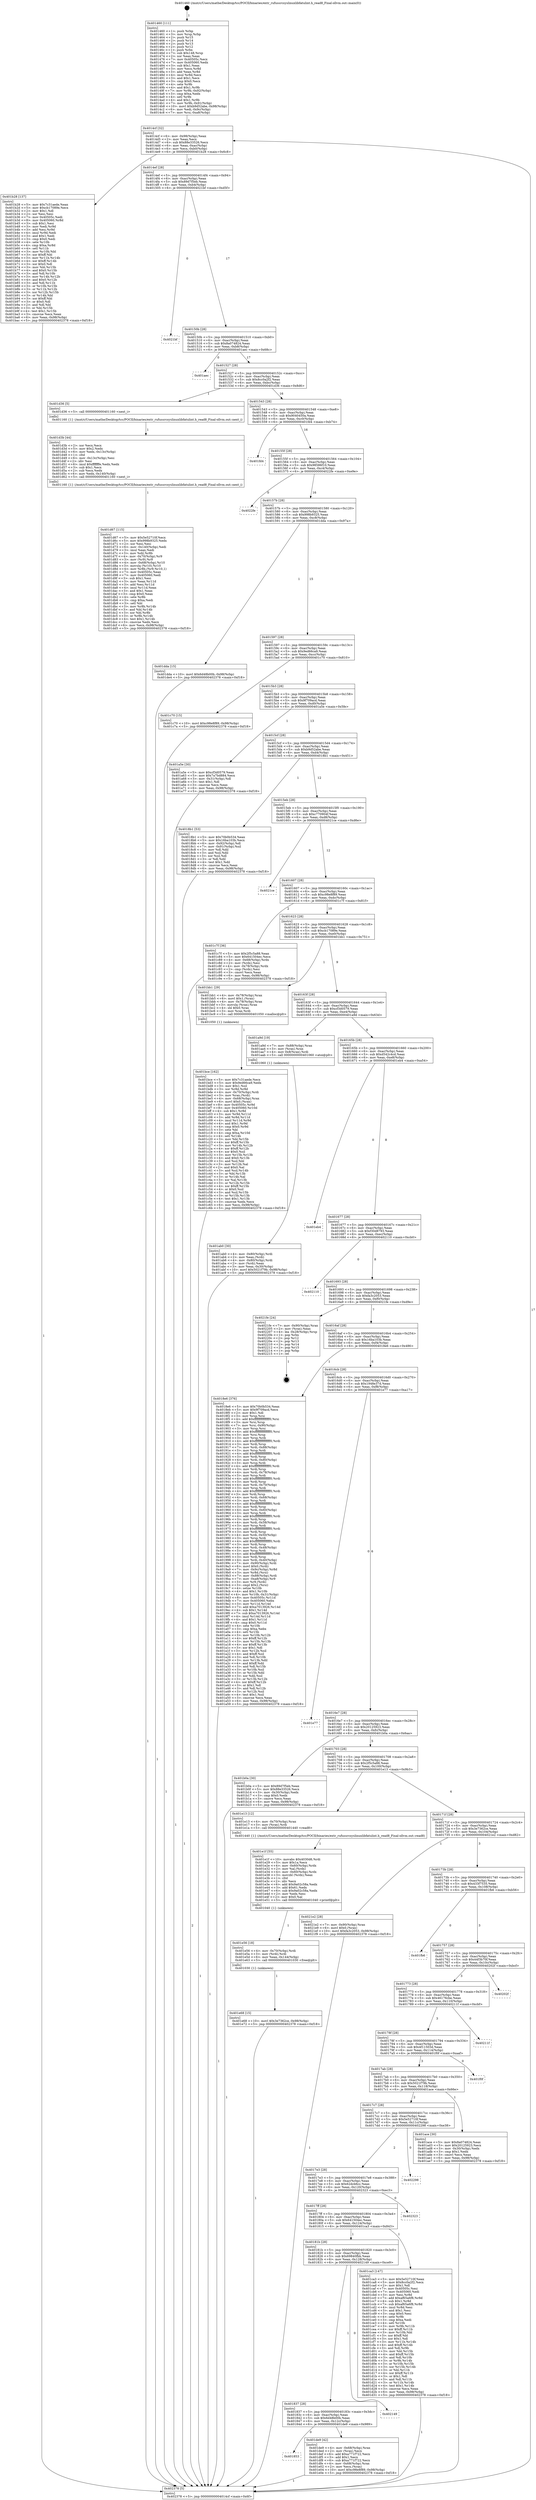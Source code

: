 digraph "0x401460" {
  label = "0x401460 (/mnt/c/Users/mathe/Desktop/tcc/POCII/binaries/extr_rufussrcsyslinuxlibfatulint.h_read8_Final-ollvm.out::main(0))"
  labelloc = "t"
  node[shape=record]

  Entry [label="",width=0.3,height=0.3,shape=circle,fillcolor=black,style=filled]
  "0x4014cf" [label="{
     0x4014cf [32]\l
     | [instrs]\l
     &nbsp;&nbsp;0x4014cf \<+6\>: mov -0x98(%rbp),%eax\l
     &nbsp;&nbsp;0x4014d5 \<+2\>: mov %eax,%ecx\l
     &nbsp;&nbsp;0x4014d7 \<+6\>: sub $0x88e33526,%ecx\l
     &nbsp;&nbsp;0x4014dd \<+6\>: mov %eax,-0xac(%rbp)\l
     &nbsp;&nbsp;0x4014e3 \<+6\>: mov %ecx,-0xb0(%rbp)\l
     &nbsp;&nbsp;0x4014e9 \<+6\>: je 0000000000401b28 \<main+0x6c8\>\l
  }"]
  "0x401b28" [label="{
     0x401b28 [137]\l
     | [instrs]\l
     &nbsp;&nbsp;0x401b28 \<+5\>: mov $0x7c31aede,%eax\l
     &nbsp;&nbsp;0x401b2d \<+5\>: mov $0xcb17089e,%ecx\l
     &nbsp;&nbsp;0x401b32 \<+2\>: mov $0x1,%dl\l
     &nbsp;&nbsp;0x401b34 \<+2\>: xor %esi,%esi\l
     &nbsp;&nbsp;0x401b36 \<+7\>: mov 0x40505c,%edi\l
     &nbsp;&nbsp;0x401b3d \<+8\>: mov 0x405060,%r8d\l
     &nbsp;&nbsp;0x401b45 \<+3\>: sub $0x1,%esi\l
     &nbsp;&nbsp;0x401b48 \<+3\>: mov %edi,%r9d\l
     &nbsp;&nbsp;0x401b4b \<+3\>: add %esi,%r9d\l
     &nbsp;&nbsp;0x401b4e \<+4\>: imul %r9d,%edi\l
     &nbsp;&nbsp;0x401b52 \<+3\>: and $0x1,%edi\l
     &nbsp;&nbsp;0x401b55 \<+3\>: cmp $0x0,%edi\l
     &nbsp;&nbsp;0x401b58 \<+4\>: sete %r10b\l
     &nbsp;&nbsp;0x401b5c \<+4\>: cmp $0xa,%r8d\l
     &nbsp;&nbsp;0x401b60 \<+4\>: setl %r11b\l
     &nbsp;&nbsp;0x401b64 \<+3\>: mov %r10b,%bl\l
     &nbsp;&nbsp;0x401b67 \<+3\>: xor $0xff,%bl\l
     &nbsp;&nbsp;0x401b6a \<+3\>: mov %r11b,%r14b\l
     &nbsp;&nbsp;0x401b6d \<+4\>: xor $0xff,%r14b\l
     &nbsp;&nbsp;0x401b71 \<+3\>: xor $0x0,%dl\l
     &nbsp;&nbsp;0x401b74 \<+3\>: mov %bl,%r15b\l
     &nbsp;&nbsp;0x401b77 \<+4\>: and $0x0,%r15b\l
     &nbsp;&nbsp;0x401b7b \<+3\>: and %dl,%r10b\l
     &nbsp;&nbsp;0x401b7e \<+3\>: mov %r14b,%r12b\l
     &nbsp;&nbsp;0x401b81 \<+4\>: and $0x0,%r12b\l
     &nbsp;&nbsp;0x401b85 \<+3\>: and %dl,%r11b\l
     &nbsp;&nbsp;0x401b88 \<+3\>: or %r10b,%r15b\l
     &nbsp;&nbsp;0x401b8b \<+3\>: or %r11b,%r12b\l
     &nbsp;&nbsp;0x401b8e \<+3\>: xor %r12b,%r15b\l
     &nbsp;&nbsp;0x401b91 \<+3\>: or %r14b,%bl\l
     &nbsp;&nbsp;0x401b94 \<+3\>: xor $0xff,%bl\l
     &nbsp;&nbsp;0x401b97 \<+3\>: or $0x0,%dl\l
     &nbsp;&nbsp;0x401b9a \<+2\>: and %dl,%bl\l
     &nbsp;&nbsp;0x401b9c \<+3\>: or %bl,%r15b\l
     &nbsp;&nbsp;0x401b9f \<+4\>: test $0x1,%r15b\l
     &nbsp;&nbsp;0x401ba3 \<+3\>: cmovne %ecx,%eax\l
     &nbsp;&nbsp;0x401ba6 \<+6\>: mov %eax,-0x98(%rbp)\l
     &nbsp;&nbsp;0x401bac \<+5\>: jmp 0000000000402378 \<main+0xf18\>\l
  }"]
  "0x4014ef" [label="{
     0x4014ef [28]\l
     | [instrs]\l
     &nbsp;&nbsp;0x4014ef \<+5\>: jmp 00000000004014f4 \<main+0x94\>\l
     &nbsp;&nbsp;0x4014f4 \<+6\>: mov -0xac(%rbp),%eax\l
     &nbsp;&nbsp;0x4014fa \<+5\>: sub $0x89d7f5eb,%eax\l
     &nbsp;&nbsp;0x4014ff \<+6\>: mov %eax,-0xb4(%rbp)\l
     &nbsp;&nbsp;0x401505 \<+6\>: je 00000000004021bf \<main+0xd5f\>\l
  }"]
  Exit [label="",width=0.3,height=0.3,shape=circle,fillcolor=black,style=filled,peripheries=2]
  "0x4021bf" [label="{
     0x4021bf\l
  }", style=dashed]
  "0x40150b" [label="{
     0x40150b [28]\l
     | [instrs]\l
     &nbsp;&nbsp;0x40150b \<+5\>: jmp 0000000000401510 \<main+0xb0\>\l
     &nbsp;&nbsp;0x401510 \<+6\>: mov -0xac(%rbp),%eax\l
     &nbsp;&nbsp;0x401516 \<+5\>: sub $0x8a074824,%eax\l
     &nbsp;&nbsp;0x40151b \<+6\>: mov %eax,-0xb8(%rbp)\l
     &nbsp;&nbsp;0x401521 \<+6\>: je 0000000000401aec \<main+0x68c\>\l
  }"]
  "0x401e68" [label="{
     0x401e68 [15]\l
     | [instrs]\l
     &nbsp;&nbsp;0x401e68 \<+10\>: movl $0x3e7362ce,-0x98(%rbp)\l
     &nbsp;&nbsp;0x401e72 \<+5\>: jmp 0000000000402378 \<main+0xf18\>\l
  }"]
  "0x401aec" [label="{
     0x401aec\l
  }", style=dashed]
  "0x401527" [label="{
     0x401527 [28]\l
     | [instrs]\l
     &nbsp;&nbsp;0x401527 \<+5\>: jmp 000000000040152c \<main+0xcc\>\l
     &nbsp;&nbsp;0x40152c \<+6\>: mov -0xac(%rbp),%eax\l
     &nbsp;&nbsp;0x401532 \<+5\>: sub $0x8cc0a2f2,%eax\l
     &nbsp;&nbsp;0x401537 \<+6\>: mov %eax,-0xbc(%rbp)\l
     &nbsp;&nbsp;0x40153d \<+6\>: je 0000000000401d36 \<main+0x8d6\>\l
  }"]
  "0x401e56" [label="{
     0x401e56 [18]\l
     | [instrs]\l
     &nbsp;&nbsp;0x401e56 \<+4\>: mov -0x70(%rbp),%rdi\l
     &nbsp;&nbsp;0x401e5a \<+3\>: mov (%rdi),%rdi\l
     &nbsp;&nbsp;0x401e5d \<+6\>: mov %eax,-0x144(%rbp)\l
     &nbsp;&nbsp;0x401e63 \<+5\>: call 0000000000401030 \<free@plt\>\l
     | [calls]\l
     &nbsp;&nbsp;0x401030 \{1\} (unknown)\l
  }"]
  "0x401d36" [label="{
     0x401d36 [5]\l
     | [instrs]\l
     &nbsp;&nbsp;0x401d36 \<+5\>: call 0000000000401160 \<next_i\>\l
     | [calls]\l
     &nbsp;&nbsp;0x401160 \{1\} (/mnt/c/Users/mathe/Desktop/tcc/POCII/binaries/extr_rufussrcsyslinuxlibfatulint.h_read8_Final-ollvm.out::next_i)\l
  }"]
  "0x401543" [label="{
     0x401543 [28]\l
     | [instrs]\l
     &nbsp;&nbsp;0x401543 \<+5\>: jmp 0000000000401548 \<main+0xe8\>\l
     &nbsp;&nbsp;0x401548 \<+6\>: mov -0xac(%rbp),%eax\l
     &nbsp;&nbsp;0x40154e \<+5\>: sub $0x9040450a,%eax\l
     &nbsp;&nbsp;0x401553 \<+6\>: mov %eax,-0xc0(%rbp)\l
     &nbsp;&nbsp;0x401559 \<+6\>: je 0000000000401fd4 \<main+0xb74\>\l
  }"]
  "0x401e1f" [label="{
     0x401e1f [55]\l
     | [instrs]\l
     &nbsp;&nbsp;0x401e1f \<+10\>: movabs $0x4030d6,%rdi\l
     &nbsp;&nbsp;0x401e29 \<+5\>: mov $0x1a,%ecx\l
     &nbsp;&nbsp;0x401e2e \<+4\>: mov -0x60(%rbp),%rdx\l
     &nbsp;&nbsp;0x401e32 \<+2\>: mov %al,(%rdx)\l
     &nbsp;&nbsp;0x401e34 \<+4\>: mov -0x60(%rbp),%rdx\l
     &nbsp;&nbsp;0x401e38 \<+3\>: movzbl (%rdx),%eax\l
     &nbsp;&nbsp;0x401e3b \<+1\>: cltd\l
     &nbsp;&nbsp;0x401e3c \<+2\>: idiv %ecx\l
     &nbsp;&nbsp;0x401e3e \<+6\>: add $0x9a02c58a,%edx\l
     &nbsp;&nbsp;0x401e44 \<+3\>: add $0x61,%edx\l
     &nbsp;&nbsp;0x401e47 \<+6\>: sub $0x9a02c58a,%edx\l
     &nbsp;&nbsp;0x401e4d \<+2\>: mov %edx,%esi\l
     &nbsp;&nbsp;0x401e4f \<+2\>: mov $0x0,%al\l
     &nbsp;&nbsp;0x401e51 \<+5\>: call 0000000000401040 \<printf@plt\>\l
     | [calls]\l
     &nbsp;&nbsp;0x401040 \{1\} (unknown)\l
  }"]
  "0x401fd4" [label="{
     0x401fd4\l
  }", style=dashed]
  "0x40155f" [label="{
     0x40155f [28]\l
     | [instrs]\l
     &nbsp;&nbsp;0x40155f \<+5\>: jmp 0000000000401564 \<main+0x104\>\l
     &nbsp;&nbsp;0x401564 \<+6\>: mov -0xac(%rbp),%eax\l
     &nbsp;&nbsp;0x40156a \<+5\>: sub $0x98586f10,%eax\l
     &nbsp;&nbsp;0x40156f \<+6\>: mov %eax,-0xc4(%rbp)\l
     &nbsp;&nbsp;0x401575 \<+6\>: je 00000000004022fe \<main+0xe9e\>\l
  }"]
  "0x401853" [label="{
     0x401853\l
  }", style=dashed]
  "0x4022fe" [label="{
     0x4022fe\l
  }", style=dashed]
  "0x40157b" [label="{
     0x40157b [28]\l
     | [instrs]\l
     &nbsp;&nbsp;0x40157b \<+5\>: jmp 0000000000401580 \<main+0x120\>\l
     &nbsp;&nbsp;0x401580 \<+6\>: mov -0xac(%rbp),%eax\l
     &nbsp;&nbsp;0x401586 \<+5\>: sub $0x998b9325,%eax\l
     &nbsp;&nbsp;0x40158b \<+6\>: mov %eax,-0xc8(%rbp)\l
     &nbsp;&nbsp;0x401591 \<+6\>: je 0000000000401dda \<main+0x97a\>\l
  }"]
  "0x401de9" [label="{
     0x401de9 [42]\l
     | [instrs]\l
     &nbsp;&nbsp;0x401de9 \<+4\>: mov -0x68(%rbp),%rax\l
     &nbsp;&nbsp;0x401ded \<+2\>: mov (%rax),%ecx\l
     &nbsp;&nbsp;0x401def \<+6\>: add $0xa771f722,%ecx\l
     &nbsp;&nbsp;0x401df5 \<+3\>: add $0x1,%ecx\l
     &nbsp;&nbsp;0x401df8 \<+6\>: sub $0xa771f722,%ecx\l
     &nbsp;&nbsp;0x401dfe \<+4\>: mov -0x68(%rbp),%rax\l
     &nbsp;&nbsp;0x401e02 \<+2\>: mov %ecx,(%rax)\l
     &nbsp;&nbsp;0x401e04 \<+10\>: movl $0xc98e8f89,-0x98(%rbp)\l
     &nbsp;&nbsp;0x401e0e \<+5\>: jmp 0000000000402378 \<main+0xf18\>\l
  }"]
  "0x401dda" [label="{
     0x401dda [15]\l
     | [instrs]\l
     &nbsp;&nbsp;0x401dda \<+10\>: movl $0x6d48b00b,-0x98(%rbp)\l
     &nbsp;&nbsp;0x401de4 \<+5\>: jmp 0000000000402378 \<main+0xf18\>\l
  }"]
  "0x401597" [label="{
     0x401597 [28]\l
     | [instrs]\l
     &nbsp;&nbsp;0x401597 \<+5\>: jmp 000000000040159c \<main+0x13c\>\l
     &nbsp;&nbsp;0x40159c \<+6\>: mov -0xac(%rbp),%eax\l
     &nbsp;&nbsp;0x4015a2 \<+5\>: sub $0x9ed66ca9,%eax\l
     &nbsp;&nbsp;0x4015a7 \<+6\>: mov %eax,-0xcc(%rbp)\l
     &nbsp;&nbsp;0x4015ad \<+6\>: je 0000000000401c70 \<main+0x810\>\l
  }"]
  "0x401837" [label="{
     0x401837 [28]\l
     | [instrs]\l
     &nbsp;&nbsp;0x401837 \<+5\>: jmp 000000000040183c \<main+0x3dc\>\l
     &nbsp;&nbsp;0x40183c \<+6\>: mov -0xac(%rbp),%eax\l
     &nbsp;&nbsp;0x401842 \<+5\>: sub $0x6d48b00b,%eax\l
     &nbsp;&nbsp;0x401847 \<+6\>: mov %eax,-0x12c(%rbp)\l
     &nbsp;&nbsp;0x40184d \<+6\>: je 0000000000401de9 \<main+0x989\>\l
  }"]
  "0x401c70" [label="{
     0x401c70 [15]\l
     | [instrs]\l
     &nbsp;&nbsp;0x401c70 \<+10\>: movl $0xc98e8f89,-0x98(%rbp)\l
     &nbsp;&nbsp;0x401c7a \<+5\>: jmp 0000000000402378 \<main+0xf18\>\l
  }"]
  "0x4015b3" [label="{
     0x4015b3 [28]\l
     | [instrs]\l
     &nbsp;&nbsp;0x4015b3 \<+5\>: jmp 00000000004015b8 \<main+0x158\>\l
     &nbsp;&nbsp;0x4015b8 \<+6\>: mov -0xac(%rbp),%eax\l
     &nbsp;&nbsp;0x4015be \<+5\>: sub $0x9f709acd,%eax\l
     &nbsp;&nbsp;0x4015c3 \<+6\>: mov %eax,-0xd0(%rbp)\l
     &nbsp;&nbsp;0x4015c9 \<+6\>: je 0000000000401a5e \<main+0x5fe\>\l
  }"]
  "0x402149" [label="{
     0x402149\l
  }", style=dashed]
  "0x401a5e" [label="{
     0x401a5e [30]\l
     | [instrs]\l
     &nbsp;&nbsp;0x401a5e \<+5\>: mov $0xcf3d0579,%eax\l
     &nbsp;&nbsp;0x401a63 \<+5\>: mov $0x7a7bd884,%ecx\l
     &nbsp;&nbsp;0x401a68 \<+3\>: mov -0x31(%rbp),%dl\l
     &nbsp;&nbsp;0x401a6b \<+3\>: test $0x1,%dl\l
     &nbsp;&nbsp;0x401a6e \<+3\>: cmovne %ecx,%eax\l
     &nbsp;&nbsp;0x401a71 \<+6\>: mov %eax,-0x98(%rbp)\l
     &nbsp;&nbsp;0x401a77 \<+5\>: jmp 0000000000402378 \<main+0xf18\>\l
  }"]
  "0x4015cf" [label="{
     0x4015cf [28]\l
     | [instrs]\l
     &nbsp;&nbsp;0x4015cf \<+5\>: jmp 00000000004015d4 \<main+0x174\>\l
     &nbsp;&nbsp;0x4015d4 \<+6\>: mov -0xac(%rbp),%eax\l
     &nbsp;&nbsp;0x4015da \<+5\>: sub $0xb9d52abe,%eax\l
     &nbsp;&nbsp;0x4015df \<+6\>: mov %eax,-0xd4(%rbp)\l
     &nbsp;&nbsp;0x4015e5 \<+6\>: je 00000000004018b1 \<main+0x451\>\l
  }"]
  "0x401d67" [label="{
     0x401d67 [115]\l
     | [instrs]\l
     &nbsp;&nbsp;0x401d67 \<+5\>: mov $0x5e52710f,%ecx\l
     &nbsp;&nbsp;0x401d6c \<+5\>: mov $0x998b9325,%edx\l
     &nbsp;&nbsp;0x401d71 \<+2\>: xor %esi,%esi\l
     &nbsp;&nbsp;0x401d73 \<+6\>: mov -0x140(%rbp),%edi\l
     &nbsp;&nbsp;0x401d79 \<+3\>: imul %eax,%edi\l
     &nbsp;&nbsp;0x401d7c \<+3\>: mov %dil,%r8b\l
     &nbsp;&nbsp;0x401d7f \<+4\>: mov -0x70(%rbp),%r9\l
     &nbsp;&nbsp;0x401d83 \<+3\>: mov (%r9),%r9\l
     &nbsp;&nbsp;0x401d86 \<+4\>: mov -0x68(%rbp),%r10\l
     &nbsp;&nbsp;0x401d8a \<+3\>: movslq (%r10),%r10\l
     &nbsp;&nbsp;0x401d8d \<+4\>: mov %r8b,(%r9,%r10,1)\l
     &nbsp;&nbsp;0x401d91 \<+7\>: mov 0x40505c,%eax\l
     &nbsp;&nbsp;0x401d98 \<+7\>: mov 0x405060,%edi\l
     &nbsp;&nbsp;0x401d9f \<+3\>: sub $0x1,%esi\l
     &nbsp;&nbsp;0x401da2 \<+3\>: mov %eax,%r11d\l
     &nbsp;&nbsp;0x401da5 \<+3\>: add %esi,%r11d\l
     &nbsp;&nbsp;0x401da8 \<+4\>: imul %r11d,%eax\l
     &nbsp;&nbsp;0x401dac \<+3\>: and $0x1,%eax\l
     &nbsp;&nbsp;0x401daf \<+3\>: cmp $0x0,%eax\l
     &nbsp;&nbsp;0x401db2 \<+4\>: sete %r8b\l
     &nbsp;&nbsp;0x401db6 \<+3\>: cmp $0xa,%edi\l
     &nbsp;&nbsp;0x401db9 \<+3\>: setl %bl\l
     &nbsp;&nbsp;0x401dbc \<+3\>: mov %r8b,%r14b\l
     &nbsp;&nbsp;0x401dbf \<+3\>: and %bl,%r14b\l
     &nbsp;&nbsp;0x401dc2 \<+3\>: xor %bl,%r8b\l
     &nbsp;&nbsp;0x401dc5 \<+3\>: or %r8b,%r14b\l
     &nbsp;&nbsp;0x401dc8 \<+4\>: test $0x1,%r14b\l
     &nbsp;&nbsp;0x401dcc \<+3\>: cmovne %edx,%ecx\l
     &nbsp;&nbsp;0x401dcf \<+6\>: mov %ecx,-0x98(%rbp)\l
     &nbsp;&nbsp;0x401dd5 \<+5\>: jmp 0000000000402378 \<main+0xf18\>\l
  }"]
  "0x4018b1" [label="{
     0x4018b1 [53]\l
     | [instrs]\l
     &nbsp;&nbsp;0x4018b1 \<+5\>: mov $0x70b0b534,%eax\l
     &nbsp;&nbsp;0x4018b6 \<+5\>: mov $0x16ba103b,%ecx\l
     &nbsp;&nbsp;0x4018bb \<+6\>: mov -0x92(%rbp),%dl\l
     &nbsp;&nbsp;0x4018c1 \<+7\>: mov -0x91(%rbp),%sil\l
     &nbsp;&nbsp;0x4018c8 \<+3\>: mov %dl,%dil\l
     &nbsp;&nbsp;0x4018cb \<+3\>: and %sil,%dil\l
     &nbsp;&nbsp;0x4018ce \<+3\>: xor %sil,%dl\l
     &nbsp;&nbsp;0x4018d1 \<+3\>: or %dl,%dil\l
     &nbsp;&nbsp;0x4018d4 \<+4\>: test $0x1,%dil\l
     &nbsp;&nbsp;0x4018d8 \<+3\>: cmovne %ecx,%eax\l
     &nbsp;&nbsp;0x4018db \<+6\>: mov %eax,-0x98(%rbp)\l
     &nbsp;&nbsp;0x4018e1 \<+5\>: jmp 0000000000402378 \<main+0xf18\>\l
  }"]
  "0x4015eb" [label="{
     0x4015eb [28]\l
     | [instrs]\l
     &nbsp;&nbsp;0x4015eb \<+5\>: jmp 00000000004015f0 \<main+0x190\>\l
     &nbsp;&nbsp;0x4015f0 \<+6\>: mov -0xac(%rbp),%eax\l
     &nbsp;&nbsp;0x4015f6 \<+5\>: sub $0xc770904f,%eax\l
     &nbsp;&nbsp;0x4015fb \<+6\>: mov %eax,-0xd8(%rbp)\l
     &nbsp;&nbsp;0x401601 \<+6\>: je 00000000004021ce \<main+0xd6e\>\l
  }"]
  "0x402378" [label="{
     0x402378 [5]\l
     | [instrs]\l
     &nbsp;&nbsp;0x402378 \<+5\>: jmp 00000000004014cf \<main+0x6f\>\l
  }"]
  "0x401460" [label="{
     0x401460 [111]\l
     | [instrs]\l
     &nbsp;&nbsp;0x401460 \<+1\>: push %rbp\l
     &nbsp;&nbsp;0x401461 \<+3\>: mov %rsp,%rbp\l
     &nbsp;&nbsp;0x401464 \<+2\>: push %r15\l
     &nbsp;&nbsp;0x401466 \<+2\>: push %r14\l
     &nbsp;&nbsp;0x401468 \<+2\>: push %r13\l
     &nbsp;&nbsp;0x40146a \<+2\>: push %r12\l
     &nbsp;&nbsp;0x40146c \<+1\>: push %rbx\l
     &nbsp;&nbsp;0x40146d \<+7\>: sub $0x148,%rsp\l
     &nbsp;&nbsp;0x401474 \<+2\>: xor %eax,%eax\l
     &nbsp;&nbsp;0x401476 \<+7\>: mov 0x40505c,%ecx\l
     &nbsp;&nbsp;0x40147d \<+7\>: mov 0x405060,%edx\l
     &nbsp;&nbsp;0x401484 \<+3\>: sub $0x1,%eax\l
     &nbsp;&nbsp;0x401487 \<+3\>: mov %ecx,%r8d\l
     &nbsp;&nbsp;0x40148a \<+3\>: add %eax,%r8d\l
     &nbsp;&nbsp;0x40148d \<+4\>: imul %r8d,%ecx\l
     &nbsp;&nbsp;0x401491 \<+3\>: and $0x1,%ecx\l
     &nbsp;&nbsp;0x401494 \<+3\>: cmp $0x0,%ecx\l
     &nbsp;&nbsp;0x401497 \<+4\>: sete %r9b\l
     &nbsp;&nbsp;0x40149b \<+4\>: and $0x1,%r9b\l
     &nbsp;&nbsp;0x40149f \<+7\>: mov %r9b,-0x92(%rbp)\l
     &nbsp;&nbsp;0x4014a6 \<+3\>: cmp $0xa,%edx\l
     &nbsp;&nbsp;0x4014a9 \<+4\>: setl %r9b\l
     &nbsp;&nbsp;0x4014ad \<+4\>: and $0x1,%r9b\l
     &nbsp;&nbsp;0x4014b1 \<+7\>: mov %r9b,-0x91(%rbp)\l
     &nbsp;&nbsp;0x4014b8 \<+10\>: movl $0xb9d52abe,-0x98(%rbp)\l
     &nbsp;&nbsp;0x4014c2 \<+6\>: mov %edi,-0x9c(%rbp)\l
     &nbsp;&nbsp;0x4014c8 \<+7\>: mov %rsi,-0xa8(%rbp)\l
  }"]
  "0x401d3b" [label="{
     0x401d3b [44]\l
     | [instrs]\l
     &nbsp;&nbsp;0x401d3b \<+2\>: xor %ecx,%ecx\l
     &nbsp;&nbsp;0x401d3d \<+5\>: mov $0x2,%edx\l
     &nbsp;&nbsp;0x401d42 \<+6\>: mov %edx,-0x13c(%rbp)\l
     &nbsp;&nbsp;0x401d48 \<+1\>: cltd\l
     &nbsp;&nbsp;0x401d49 \<+6\>: mov -0x13c(%rbp),%esi\l
     &nbsp;&nbsp;0x401d4f \<+2\>: idiv %esi\l
     &nbsp;&nbsp;0x401d51 \<+6\>: imul $0xfffffffe,%edx,%edx\l
     &nbsp;&nbsp;0x401d57 \<+3\>: sub $0x1,%ecx\l
     &nbsp;&nbsp;0x401d5a \<+2\>: sub %ecx,%edx\l
     &nbsp;&nbsp;0x401d5c \<+6\>: mov %edx,-0x140(%rbp)\l
     &nbsp;&nbsp;0x401d62 \<+5\>: call 0000000000401160 \<next_i\>\l
     | [calls]\l
     &nbsp;&nbsp;0x401160 \{1\} (/mnt/c/Users/mathe/Desktop/tcc/POCII/binaries/extr_rufussrcsyslinuxlibfatulint.h_read8_Final-ollvm.out::next_i)\l
  }"]
  "0x4021ce" [label="{
     0x4021ce\l
  }", style=dashed]
  "0x401607" [label="{
     0x401607 [28]\l
     | [instrs]\l
     &nbsp;&nbsp;0x401607 \<+5\>: jmp 000000000040160c \<main+0x1ac\>\l
     &nbsp;&nbsp;0x40160c \<+6\>: mov -0xac(%rbp),%eax\l
     &nbsp;&nbsp;0x401612 \<+5\>: sub $0xc98e8f89,%eax\l
     &nbsp;&nbsp;0x401617 \<+6\>: mov %eax,-0xdc(%rbp)\l
     &nbsp;&nbsp;0x40161d \<+6\>: je 0000000000401c7f \<main+0x81f\>\l
  }"]
  "0x40181b" [label="{
     0x40181b [28]\l
     | [instrs]\l
     &nbsp;&nbsp;0x40181b \<+5\>: jmp 0000000000401820 \<main+0x3c0\>\l
     &nbsp;&nbsp;0x401820 \<+6\>: mov -0xac(%rbp),%eax\l
     &nbsp;&nbsp;0x401826 \<+5\>: sub $0x69840fbb,%eax\l
     &nbsp;&nbsp;0x40182b \<+6\>: mov %eax,-0x128(%rbp)\l
     &nbsp;&nbsp;0x401831 \<+6\>: je 0000000000402149 \<main+0xce9\>\l
  }"]
  "0x401c7f" [label="{
     0x401c7f [36]\l
     | [instrs]\l
     &nbsp;&nbsp;0x401c7f \<+5\>: mov $0x2f5c5a88,%eax\l
     &nbsp;&nbsp;0x401c84 \<+5\>: mov $0x641504ec,%ecx\l
     &nbsp;&nbsp;0x401c89 \<+4\>: mov -0x68(%rbp),%rdx\l
     &nbsp;&nbsp;0x401c8d \<+2\>: mov (%rdx),%esi\l
     &nbsp;&nbsp;0x401c8f \<+4\>: mov -0x78(%rbp),%rdx\l
     &nbsp;&nbsp;0x401c93 \<+2\>: cmp (%rdx),%esi\l
     &nbsp;&nbsp;0x401c95 \<+3\>: cmovl %ecx,%eax\l
     &nbsp;&nbsp;0x401c98 \<+6\>: mov %eax,-0x98(%rbp)\l
     &nbsp;&nbsp;0x401c9e \<+5\>: jmp 0000000000402378 \<main+0xf18\>\l
  }"]
  "0x401623" [label="{
     0x401623 [28]\l
     | [instrs]\l
     &nbsp;&nbsp;0x401623 \<+5\>: jmp 0000000000401628 \<main+0x1c8\>\l
     &nbsp;&nbsp;0x401628 \<+6\>: mov -0xac(%rbp),%eax\l
     &nbsp;&nbsp;0x40162e \<+5\>: sub $0xcb17089e,%eax\l
     &nbsp;&nbsp;0x401633 \<+6\>: mov %eax,-0xe0(%rbp)\l
     &nbsp;&nbsp;0x401639 \<+6\>: je 0000000000401bb1 \<main+0x751\>\l
  }"]
  "0x401ca3" [label="{
     0x401ca3 [147]\l
     | [instrs]\l
     &nbsp;&nbsp;0x401ca3 \<+5\>: mov $0x5e52710f,%eax\l
     &nbsp;&nbsp;0x401ca8 \<+5\>: mov $0x8cc0a2f2,%ecx\l
     &nbsp;&nbsp;0x401cad \<+2\>: mov $0x1,%dl\l
     &nbsp;&nbsp;0x401caf \<+7\>: mov 0x40505c,%esi\l
     &nbsp;&nbsp;0x401cb6 \<+7\>: mov 0x405060,%edi\l
     &nbsp;&nbsp;0x401cbd \<+3\>: mov %esi,%r8d\l
     &nbsp;&nbsp;0x401cc0 \<+7\>: add $0xaf65a6f8,%r8d\l
     &nbsp;&nbsp;0x401cc7 \<+4\>: sub $0x1,%r8d\l
     &nbsp;&nbsp;0x401ccb \<+7\>: sub $0xaf65a6f8,%r8d\l
     &nbsp;&nbsp;0x401cd2 \<+4\>: imul %r8d,%esi\l
     &nbsp;&nbsp;0x401cd6 \<+3\>: and $0x1,%esi\l
     &nbsp;&nbsp;0x401cd9 \<+3\>: cmp $0x0,%esi\l
     &nbsp;&nbsp;0x401cdc \<+4\>: sete %r9b\l
     &nbsp;&nbsp;0x401ce0 \<+3\>: cmp $0xa,%edi\l
     &nbsp;&nbsp;0x401ce3 \<+4\>: setl %r10b\l
     &nbsp;&nbsp;0x401ce7 \<+3\>: mov %r9b,%r11b\l
     &nbsp;&nbsp;0x401cea \<+4\>: xor $0xff,%r11b\l
     &nbsp;&nbsp;0x401cee \<+3\>: mov %r10b,%bl\l
     &nbsp;&nbsp;0x401cf1 \<+3\>: xor $0xff,%bl\l
     &nbsp;&nbsp;0x401cf4 \<+3\>: xor $0x1,%dl\l
     &nbsp;&nbsp;0x401cf7 \<+3\>: mov %r11b,%r14b\l
     &nbsp;&nbsp;0x401cfa \<+4\>: and $0xff,%r14b\l
     &nbsp;&nbsp;0x401cfe \<+3\>: and %dl,%r9b\l
     &nbsp;&nbsp;0x401d01 \<+3\>: mov %bl,%r15b\l
     &nbsp;&nbsp;0x401d04 \<+4\>: and $0xff,%r15b\l
     &nbsp;&nbsp;0x401d08 \<+3\>: and %dl,%r10b\l
     &nbsp;&nbsp;0x401d0b \<+3\>: or %r9b,%r14b\l
     &nbsp;&nbsp;0x401d0e \<+3\>: or %r10b,%r15b\l
     &nbsp;&nbsp;0x401d11 \<+3\>: xor %r15b,%r14b\l
     &nbsp;&nbsp;0x401d14 \<+3\>: or %bl,%r11b\l
     &nbsp;&nbsp;0x401d17 \<+4\>: xor $0xff,%r11b\l
     &nbsp;&nbsp;0x401d1b \<+3\>: or $0x1,%dl\l
     &nbsp;&nbsp;0x401d1e \<+3\>: and %dl,%r11b\l
     &nbsp;&nbsp;0x401d21 \<+3\>: or %r11b,%r14b\l
     &nbsp;&nbsp;0x401d24 \<+4\>: test $0x1,%r14b\l
     &nbsp;&nbsp;0x401d28 \<+3\>: cmovne %ecx,%eax\l
     &nbsp;&nbsp;0x401d2b \<+6\>: mov %eax,-0x98(%rbp)\l
     &nbsp;&nbsp;0x401d31 \<+5\>: jmp 0000000000402378 \<main+0xf18\>\l
  }"]
  "0x401bb1" [label="{
     0x401bb1 [29]\l
     | [instrs]\l
     &nbsp;&nbsp;0x401bb1 \<+4\>: mov -0x78(%rbp),%rax\l
     &nbsp;&nbsp;0x401bb5 \<+6\>: movl $0x1,(%rax)\l
     &nbsp;&nbsp;0x401bbb \<+4\>: mov -0x78(%rbp),%rax\l
     &nbsp;&nbsp;0x401bbf \<+3\>: movslq (%rax),%rax\l
     &nbsp;&nbsp;0x401bc2 \<+4\>: shl $0x0,%rax\l
     &nbsp;&nbsp;0x401bc6 \<+3\>: mov %rax,%rdi\l
     &nbsp;&nbsp;0x401bc9 \<+5\>: call 0000000000401050 \<malloc@plt\>\l
     | [calls]\l
     &nbsp;&nbsp;0x401050 \{1\} (unknown)\l
  }"]
  "0x40163f" [label="{
     0x40163f [28]\l
     | [instrs]\l
     &nbsp;&nbsp;0x40163f \<+5\>: jmp 0000000000401644 \<main+0x1e4\>\l
     &nbsp;&nbsp;0x401644 \<+6\>: mov -0xac(%rbp),%eax\l
     &nbsp;&nbsp;0x40164a \<+5\>: sub $0xcf3d0579,%eax\l
     &nbsp;&nbsp;0x40164f \<+6\>: mov %eax,-0xe4(%rbp)\l
     &nbsp;&nbsp;0x401655 \<+6\>: je 0000000000401a9d \<main+0x63d\>\l
  }"]
  "0x4017ff" [label="{
     0x4017ff [28]\l
     | [instrs]\l
     &nbsp;&nbsp;0x4017ff \<+5\>: jmp 0000000000401804 \<main+0x3a4\>\l
     &nbsp;&nbsp;0x401804 \<+6\>: mov -0xac(%rbp),%eax\l
     &nbsp;&nbsp;0x40180a \<+5\>: sub $0x641504ec,%eax\l
     &nbsp;&nbsp;0x40180f \<+6\>: mov %eax,-0x124(%rbp)\l
     &nbsp;&nbsp;0x401815 \<+6\>: je 0000000000401ca3 \<main+0x843\>\l
  }"]
  "0x401a9d" [label="{
     0x401a9d [19]\l
     | [instrs]\l
     &nbsp;&nbsp;0x401a9d \<+7\>: mov -0x88(%rbp),%rax\l
     &nbsp;&nbsp;0x401aa4 \<+3\>: mov (%rax),%rax\l
     &nbsp;&nbsp;0x401aa7 \<+4\>: mov 0x8(%rax),%rdi\l
     &nbsp;&nbsp;0x401aab \<+5\>: call 0000000000401060 \<atoi@plt\>\l
     | [calls]\l
     &nbsp;&nbsp;0x401060 \{1\} (unknown)\l
  }"]
  "0x40165b" [label="{
     0x40165b [28]\l
     | [instrs]\l
     &nbsp;&nbsp;0x40165b \<+5\>: jmp 0000000000401660 \<main+0x200\>\l
     &nbsp;&nbsp;0x401660 \<+6\>: mov -0xac(%rbp),%eax\l
     &nbsp;&nbsp;0x401666 \<+5\>: sub $0xd542c4cd,%eax\l
     &nbsp;&nbsp;0x40166b \<+6\>: mov %eax,-0xe8(%rbp)\l
     &nbsp;&nbsp;0x401671 \<+6\>: je 0000000000401eb4 \<main+0xa54\>\l
  }"]
  "0x402323" [label="{
     0x402323\l
  }", style=dashed]
  "0x401eb4" [label="{
     0x401eb4\l
  }", style=dashed]
  "0x401677" [label="{
     0x401677 [28]\l
     | [instrs]\l
     &nbsp;&nbsp;0x401677 \<+5\>: jmp 000000000040167c \<main+0x21c\>\l
     &nbsp;&nbsp;0x40167c \<+6\>: mov -0xac(%rbp),%eax\l
     &nbsp;&nbsp;0x401682 \<+5\>: sub $0xf30d8793,%eax\l
     &nbsp;&nbsp;0x401687 \<+6\>: mov %eax,-0xec(%rbp)\l
     &nbsp;&nbsp;0x40168d \<+6\>: je 0000000000402110 \<main+0xcb0\>\l
  }"]
  "0x4017e3" [label="{
     0x4017e3 [28]\l
     | [instrs]\l
     &nbsp;&nbsp;0x4017e3 \<+5\>: jmp 00000000004017e8 \<main+0x388\>\l
     &nbsp;&nbsp;0x4017e8 \<+6\>: mov -0xac(%rbp),%eax\l
     &nbsp;&nbsp;0x4017ee \<+5\>: sub $0x62dcb6cc,%eax\l
     &nbsp;&nbsp;0x4017f3 \<+6\>: mov %eax,-0x120(%rbp)\l
     &nbsp;&nbsp;0x4017f9 \<+6\>: je 0000000000402323 \<main+0xec3\>\l
  }"]
  "0x402110" [label="{
     0x402110\l
  }", style=dashed]
  "0x401693" [label="{
     0x401693 [28]\l
     | [instrs]\l
     &nbsp;&nbsp;0x401693 \<+5\>: jmp 0000000000401698 \<main+0x238\>\l
     &nbsp;&nbsp;0x401698 \<+6\>: mov -0xac(%rbp),%eax\l
     &nbsp;&nbsp;0x40169e \<+5\>: sub $0xfa3c2053,%eax\l
     &nbsp;&nbsp;0x4016a3 \<+6\>: mov %eax,-0xf0(%rbp)\l
     &nbsp;&nbsp;0x4016a9 \<+6\>: je 00000000004021fe \<main+0xd9e\>\l
  }"]
  "0x402298" [label="{
     0x402298\l
  }", style=dashed]
  "0x4021fe" [label="{
     0x4021fe [24]\l
     | [instrs]\l
     &nbsp;&nbsp;0x4021fe \<+7\>: mov -0x90(%rbp),%rax\l
     &nbsp;&nbsp;0x402205 \<+2\>: mov (%rax),%eax\l
     &nbsp;&nbsp;0x402207 \<+4\>: lea -0x28(%rbp),%rsp\l
     &nbsp;&nbsp;0x40220b \<+1\>: pop %rbx\l
     &nbsp;&nbsp;0x40220c \<+2\>: pop %r12\l
     &nbsp;&nbsp;0x40220e \<+2\>: pop %r13\l
     &nbsp;&nbsp;0x402210 \<+2\>: pop %r14\l
     &nbsp;&nbsp;0x402212 \<+2\>: pop %r15\l
     &nbsp;&nbsp;0x402214 \<+1\>: pop %rbp\l
     &nbsp;&nbsp;0x402215 \<+1\>: ret\l
  }"]
  "0x4016af" [label="{
     0x4016af [28]\l
     | [instrs]\l
     &nbsp;&nbsp;0x4016af \<+5\>: jmp 00000000004016b4 \<main+0x254\>\l
     &nbsp;&nbsp;0x4016b4 \<+6\>: mov -0xac(%rbp),%eax\l
     &nbsp;&nbsp;0x4016ba \<+5\>: sub $0x16ba103b,%eax\l
     &nbsp;&nbsp;0x4016bf \<+6\>: mov %eax,-0xf4(%rbp)\l
     &nbsp;&nbsp;0x4016c5 \<+6\>: je 00000000004018e6 \<main+0x486\>\l
  }"]
  "0x401bce" [label="{
     0x401bce [162]\l
     | [instrs]\l
     &nbsp;&nbsp;0x401bce \<+5\>: mov $0x7c31aede,%ecx\l
     &nbsp;&nbsp;0x401bd3 \<+5\>: mov $0x9ed66ca9,%edx\l
     &nbsp;&nbsp;0x401bd8 \<+3\>: mov $0x1,%sil\l
     &nbsp;&nbsp;0x401bdb \<+3\>: xor %r8d,%r8d\l
     &nbsp;&nbsp;0x401bde \<+4\>: mov -0x70(%rbp),%rdi\l
     &nbsp;&nbsp;0x401be2 \<+3\>: mov %rax,(%rdi)\l
     &nbsp;&nbsp;0x401be5 \<+4\>: mov -0x68(%rbp),%rax\l
     &nbsp;&nbsp;0x401be9 \<+6\>: movl $0x0,(%rax)\l
     &nbsp;&nbsp;0x401bef \<+8\>: mov 0x40505c,%r9d\l
     &nbsp;&nbsp;0x401bf7 \<+8\>: mov 0x405060,%r10d\l
     &nbsp;&nbsp;0x401bff \<+4\>: sub $0x1,%r8d\l
     &nbsp;&nbsp;0x401c03 \<+3\>: mov %r9d,%r11d\l
     &nbsp;&nbsp;0x401c06 \<+3\>: add %r8d,%r11d\l
     &nbsp;&nbsp;0x401c09 \<+4\>: imul %r11d,%r9d\l
     &nbsp;&nbsp;0x401c0d \<+4\>: and $0x1,%r9d\l
     &nbsp;&nbsp;0x401c11 \<+4\>: cmp $0x0,%r9d\l
     &nbsp;&nbsp;0x401c15 \<+3\>: sete %bl\l
     &nbsp;&nbsp;0x401c18 \<+4\>: cmp $0xa,%r10d\l
     &nbsp;&nbsp;0x401c1c \<+4\>: setl %r14b\l
     &nbsp;&nbsp;0x401c20 \<+3\>: mov %bl,%r15b\l
     &nbsp;&nbsp;0x401c23 \<+4\>: xor $0xff,%r15b\l
     &nbsp;&nbsp;0x401c27 \<+3\>: mov %r14b,%r12b\l
     &nbsp;&nbsp;0x401c2a \<+4\>: xor $0xff,%r12b\l
     &nbsp;&nbsp;0x401c2e \<+4\>: xor $0x0,%sil\l
     &nbsp;&nbsp;0x401c32 \<+3\>: mov %r15b,%r13b\l
     &nbsp;&nbsp;0x401c35 \<+4\>: and $0x0,%r13b\l
     &nbsp;&nbsp;0x401c39 \<+3\>: and %sil,%bl\l
     &nbsp;&nbsp;0x401c3c \<+3\>: mov %r12b,%al\l
     &nbsp;&nbsp;0x401c3f \<+2\>: and $0x0,%al\l
     &nbsp;&nbsp;0x401c41 \<+3\>: and %sil,%r14b\l
     &nbsp;&nbsp;0x401c44 \<+3\>: or %bl,%r13b\l
     &nbsp;&nbsp;0x401c47 \<+3\>: or %r14b,%al\l
     &nbsp;&nbsp;0x401c4a \<+3\>: xor %al,%r13b\l
     &nbsp;&nbsp;0x401c4d \<+3\>: or %r12b,%r15b\l
     &nbsp;&nbsp;0x401c50 \<+4\>: xor $0xff,%r15b\l
     &nbsp;&nbsp;0x401c54 \<+4\>: or $0x0,%sil\l
     &nbsp;&nbsp;0x401c58 \<+3\>: and %sil,%r15b\l
     &nbsp;&nbsp;0x401c5b \<+3\>: or %r15b,%r13b\l
     &nbsp;&nbsp;0x401c5e \<+4\>: test $0x1,%r13b\l
     &nbsp;&nbsp;0x401c62 \<+3\>: cmovne %edx,%ecx\l
     &nbsp;&nbsp;0x401c65 \<+6\>: mov %ecx,-0x98(%rbp)\l
     &nbsp;&nbsp;0x401c6b \<+5\>: jmp 0000000000402378 \<main+0xf18\>\l
  }"]
  "0x4018e6" [label="{
     0x4018e6 [376]\l
     | [instrs]\l
     &nbsp;&nbsp;0x4018e6 \<+5\>: mov $0x70b0b534,%eax\l
     &nbsp;&nbsp;0x4018eb \<+5\>: mov $0x9f709acd,%ecx\l
     &nbsp;&nbsp;0x4018f0 \<+2\>: mov $0x1,%dl\l
     &nbsp;&nbsp;0x4018f2 \<+3\>: mov %rsp,%rsi\l
     &nbsp;&nbsp;0x4018f5 \<+4\>: add $0xfffffffffffffff0,%rsi\l
     &nbsp;&nbsp;0x4018f9 \<+3\>: mov %rsi,%rsp\l
     &nbsp;&nbsp;0x4018fc \<+7\>: mov %rsi,-0x90(%rbp)\l
     &nbsp;&nbsp;0x401903 \<+3\>: mov %rsp,%rsi\l
     &nbsp;&nbsp;0x401906 \<+4\>: add $0xfffffffffffffff0,%rsi\l
     &nbsp;&nbsp;0x40190a \<+3\>: mov %rsi,%rsp\l
     &nbsp;&nbsp;0x40190d \<+3\>: mov %rsp,%rdi\l
     &nbsp;&nbsp;0x401910 \<+4\>: add $0xfffffffffffffff0,%rdi\l
     &nbsp;&nbsp;0x401914 \<+3\>: mov %rdi,%rsp\l
     &nbsp;&nbsp;0x401917 \<+7\>: mov %rdi,-0x88(%rbp)\l
     &nbsp;&nbsp;0x40191e \<+3\>: mov %rsp,%rdi\l
     &nbsp;&nbsp;0x401921 \<+4\>: add $0xfffffffffffffff0,%rdi\l
     &nbsp;&nbsp;0x401925 \<+3\>: mov %rdi,%rsp\l
     &nbsp;&nbsp;0x401928 \<+4\>: mov %rdi,-0x80(%rbp)\l
     &nbsp;&nbsp;0x40192c \<+3\>: mov %rsp,%rdi\l
     &nbsp;&nbsp;0x40192f \<+4\>: add $0xfffffffffffffff0,%rdi\l
     &nbsp;&nbsp;0x401933 \<+3\>: mov %rdi,%rsp\l
     &nbsp;&nbsp;0x401936 \<+4\>: mov %rdi,-0x78(%rbp)\l
     &nbsp;&nbsp;0x40193a \<+3\>: mov %rsp,%rdi\l
     &nbsp;&nbsp;0x40193d \<+4\>: add $0xfffffffffffffff0,%rdi\l
     &nbsp;&nbsp;0x401941 \<+3\>: mov %rdi,%rsp\l
     &nbsp;&nbsp;0x401944 \<+4\>: mov %rdi,-0x70(%rbp)\l
     &nbsp;&nbsp;0x401948 \<+3\>: mov %rsp,%rdi\l
     &nbsp;&nbsp;0x40194b \<+4\>: add $0xfffffffffffffff0,%rdi\l
     &nbsp;&nbsp;0x40194f \<+3\>: mov %rdi,%rsp\l
     &nbsp;&nbsp;0x401952 \<+4\>: mov %rdi,-0x68(%rbp)\l
     &nbsp;&nbsp;0x401956 \<+3\>: mov %rsp,%rdi\l
     &nbsp;&nbsp;0x401959 \<+4\>: add $0xfffffffffffffff0,%rdi\l
     &nbsp;&nbsp;0x40195d \<+3\>: mov %rdi,%rsp\l
     &nbsp;&nbsp;0x401960 \<+4\>: mov %rdi,-0x60(%rbp)\l
     &nbsp;&nbsp;0x401964 \<+3\>: mov %rsp,%rdi\l
     &nbsp;&nbsp;0x401967 \<+4\>: add $0xfffffffffffffff0,%rdi\l
     &nbsp;&nbsp;0x40196b \<+3\>: mov %rdi,%rsp\l
     &nbsp;&nbsp;0x40196e \<+4\>: mov %rdi,-0x58(%rbp)\l
     &nbsp;&nbsp;0x401972 \<+3\>: mov %rsp,%rdi\l
     &nbsp;&nbsp;0x401975 \<+4\>: add $0xfffffffffffffff0,%rdi\l
     &nbsp;&nbsp;0x401979 \<+3\>: mov %rdi,%rsp\l
     &nbsp;&nbsp;0x40197c \<+4\>: mov %rdi,-0x50(%rbp)\l
     &nbsp;&nbsp;0x401980 \<+3\>: mov %rsp,%rdi\l
     &nbsp;&nbsp;0x401983 \<+4\>: add $0xfffffffffffffff0,%rdi\l
     &nbsp;&nbsp;0x401987 \<+3\>: mov %rdi,%rsp\l
     &nbsp;&nbsp;0x40198a \<+4\>: mov %rdi,-0x48(%rbp)\l
     &nbsp;&nbsp;0x40198e \<+3\>: mov %rsp,%rdi\l
     &nbsp;&nbsp;0x401991 \<+4\>: add $0xfffffffffffffff0,%rdi\l
     &nbsp;&nbsp;0x401995 \<+3\>: mov %rdi,%rsp\l
     &nbsp;&nbsp;0x401998 \<+4\>: mov %rdi,-0x40(%rbp)\l
     &nbsp;&nbsp;0x40199c \<+7\>: mov -0x90(%rbp),%rdi\l
     &nbsp;&nbsp;0x4019a3 \<+6\>: movl $0x0,(%rdi)\l
     &nbsp;&nbsp;0x4019a9 \<+7\>: mov -0x9c(%rbp),%r8d\l
     &nbsp;&nbsp;0x4019b0 \<+3\>: mov %r8d,(%rsi)\l
     &nbsp;&nbsp;0x4019b3 \<+7\>: mov -0x88(%rbp),%rdi\l
     &nbsp;&nbsp;0x4019ba \<+7\>: mov -0xa8(%rbp),%r9\l
     &nbsp;&nbsp;0x4019c1 \<+3\>: mov %r9,(%rdi)\l
     &nbsp;&nbsp;0x4019c4 \<+3\>: cmpl $0x2,(%rsi)\l
     &nbsp;&nbsp;0x4019c7 \<+4\>: setne %r10b\l
     &nbsp;&nbsp;0x4019cb \<+4\>: and $0x1,%r10b\l
     &nbsp;&nbsp;0x4019cf \<+4\>: mov %r10b,-0x31(%rbp)\l
     &nbsp;&nbsp;0x4019d3 \<+8\>: mov 0x40505c,%r11d\l
     &nbsp;&nbsp;0x4019db \<+7\>: mov 0x405060,%ebx\l
     &nbsp;&nbsp;0x4019e2 \<+3\>: mov %r11d,%r14d\l
     &nbsp;&nbsp;0x4019e5 \<+7\>: add $0xa7013926,%r14d\l
     &nbsp;&nbsp;0x4019ec \<+4\>: sub $0x1,%r14d\l
     &nbsp;&nbsp;0x4019f0 \<+7\>: sub $0xa7013926,%r14d\l
     &nbsp;&nbsp;0x4019f7 \<+4\>: imul %r14d,%r11d\l
     &nbsp;&nbsp;0x4019fb \<+4\>: and $0x1,%r11d\l
     &nbsp;&nbsp;0x4019ff \<+4\>: cmp $0x0,%r11d\l
     &nbsp;&nbsp;0x401a03 \<+4\>: sete %r10b\l
     &nbsp;&nbsp;0x401a07 \<+3\>: cmp $0xa,%ebx\l
     &nbsp;&nbsp;0x401a0a \<+4\>: setl %r15b\l
     &nbsp;&nbsp;0x401a0e \<+3\>: mov %r10b,%r12b\l
     &nbsp;&nbsp;0x401a11 \<+4\>: xor $0xff,%r12b\l
     &nbsp;&nbsp;0x401a15 \<+3\>: mov %r15b,%r13b\l
     &nbsp;&nbsp;0x401a18 \<+4\>: xor $0xff,%r13b\l
     &nbsp;&nbsp;0x401a1c \<+3\>: xor $0x1,%dl\l
     &nbsp;&nbsp;0x401a1f \<+3\>: mov %r12b,%sil\l
     &nbsp;&nbsp;0x401a22 \<+4\>: and $0xff,%sil\l
     &nbsp;&nbsp;0x401a26 \<+3\>: and %dl,%r10b\l
     &nbsp;&nbsp;0x401a29 \<+3\>: mov %r13b,%dil\l
     &nbsp;&nbsp;0x401a2c \<+4\>: and $0xff,%dil\l
     &nbsp;&nbsp;0x401a30 \<+3\>: and %dl,%r15b\l
     &nbsp;&nbsp;0x401a33 \<+3\>: or %r10b,%sil\l
     &nbsp;&nbsp;0x401a36 \<+3\>: or %r15b,%dil\l
     &nbsp;&nbsp;0x401a39 \<+3\>: xor %dil,%sil\l
     &nbsp;&nbsp;0x401a3c \<+3\>: or %r13b,%r12b\l
     &nbsp;&nbsp;0x401a3f \<+4\>: xor $0xff,%r12b\l
     &nbsp;&nbsp;0x401a43 \<+3\>: or $0x1,%dl\l
     &nbsp;&nbsp;0x401a46 \<+3\>: and %dl,%r12b\l
     &nbsp;&nbsp;0x401a49 \<+3\>: or %r12b,%sil\l
     &nbsp;&nbsp;0x401a4c \<+4\>: test $0x1,%sil\l
     &nbsp;&nbsp;0x401a50 \<+3\>: cmovne %ecx,%eax\l
     &nbsp;&nbsp;0x401a53 \<+6\>: mov %eax,-0x98(%rbp)\l
     &nbsp;&nbsp;0x401a59 \<+5\>: jmp 0000000000402378 \<main+0xf18\>\l
  }"]
  "0x4016cb" [label="{
     0x4016cb [28]\l
     | [instrs]\l
     &nbsp;&nbsp;0x4016cb \<+5\>: jmp 00000000004016d0 \<main+0x270\>\l
     &nbsp;&nbsp;0x4016d0 \<+6\>: mov -0xac(%rbp),%eax\l
     &nbsp;&nbsp;0x4016d6 \<+5\>: sub $0x1948e37d,%eax\l
     &nbsp;&nbsp;0x4016db \<+6\>: mov %eax,-0xf8(%rbp)\l
     &nbsp;&nbsp;0x4016e1 \<+6\>: je 0000000000401e77 \<main+0xa17\>\l
  }"]
  "0x4017c7" [label="{
     0x4017c7 [28]\l
     | [instrs]\l
     &nbsp;&nbsp;0x4017c7 \<+5\>: jmp 00000000004017cc \<main+0x36c\>\l
     &nbsp;&nbsp;0x4017cc \<+6\>: mov -0xac(%rbp),%eax\l
     &nbsp;&nbsp;0x4017d2 \<+5\>: sub $0x5e52710f,%eax\l
     &nbsp;&nbsp;0x4017d7 \<+6\>: mov %eax,-0x11c(%rbp)\l
     &nbsp;&nbsp;0x4017dd \<+6\>: je 0000000000402298 \<main+0xe38\>\l
  }"]
  "0x401ab0" [label="{
     0x401ab0 [30]\l
     | [instrs]\l
     &nbsp;&nbsp;0x401ab0 \<+4\>: mov -0x80(%rbp),%rdi\l
     &nbsp;&nbsp;0x401ab4 \<+2\>: mov %eax,(%rdi)\l
     &nbsp;&nbsp;0x401ab6 \<+4\>: mov -0x80(%rbp),%rdi\l
     &nbsp;&nbsp;0x401aba \<+2\>: mov (%rdi),%eax\l
     &nbsp;&nbsp;0x401abc \<+3\>: mov %eax,-0x30(%rbp)\l
     &nbsp;&nbsp;0x401abf \<+10\>: movl $0x5021f79b,-0x98(%rbp)\l
     &nbsp;&nbsp;0x401ac9 \<+5\>: jmp 0000000000402378 \<main+0xf18\>\l
  }"]
  "0x401ace" [label="{
     0x401ace [30]\l
     | [instrs]\l
     &nbsp;&nbsp;0x401ace \<+5\>: mov $0x8a074824,%eax\l
     &nbsp;&nbsp;0x401ad3 \<+5\>: mov $0x20125923,%ecx\l
     &nbsp;&nbsp;0x401ad8 \<+3\>: mov -0x30(%rbp),%edx\l
     &nbsp;&nbsp;0x401adb \<+3\>: cmp $0x1,%edx\l
     &nbsp;&nbsp;0x401ade \<+3\>: cmovl %ecx,%eax\l
     &nbsp;&nbsp;0x401ae1 \<+6\>: mov %eax,-0x98(%rbp)\l
     &nbsp;&nbsp;0x401ae7 \<+5\>: jmp 0000000000402378 \<main+0xf18\>\l
  }"]
  "0x401e77" [label="{
     0x401e77\l
  }", style=dashed]
  "0x4016e7" [label="{
     0x4016e7 [28]\l
     | [instrs]\l
     &nbsp;&nbsp;0x4016e7 \<+5\>: jmp 00000000004016ec \<main+0x28c\>\l
     &nbsp;&nbsp;0x4016ec \<+6\>: mov -0xac(%rbp),%eax\l
     &nbsp;&nbsp;0x4016f2 \<+5\>: sub $0x20125923,%eax\l
     &nbsp;&nbsp;0x4016f7 \<+6\>: mov %eax,-0xfc(%rbp)\l
     &nbsp;&nbsp;0x4016fd \<+6\>: je 0000000000401b0a \<main+0x6aa\>\l
  }"]
  "0x4017ab" [label="{
     0x4017ab [28]\l
     | [instrs]\l
     &nbsp;&nbsp;0x4017ab \<+5\>: jmp 00000000004017b0 \<main+0x350\>\l
     &nbsp;&nbsp;0x4017b0 \<+6\>: mov -0xac(%rbp),%eax\l
     &nbsp;&nbsp;0x4017b6 \<+5\>: sub $0x5021f79b,%eax\l
     &nbsp;&nbsp;0x4017bb \<+6\>: mov %eax,-0x118(%rbp)\l
     &nbsp;&nbsp;0x4017c1 \<+6\>: je 0000000000401ace \<main+0x66e\>\l
  }"]
  "0x401b0a" [label="{
     0x401b0a [30]\l
     | [instrs]\l
     &nbsp;&nbsp;0x401b0a \<+5\>: mov $0x89d7f5eb,%eax\l
     &nbsp;&nbsp;0x401b0f \<+5\>: mov $0x88e33526,%ecx\l
     &nbsp;&nbsp;0x401b14 \<+3\>: mov -0x30(%rbp),%edx\l
     &nbsp;&nbsp;0x401b17 \<+3\>: cmp $0x0,%edx\l
     &nbsp;&nbsp;0x401b1a \<+3\>: cmove %ecx,%eax\l
     &nbsp;&nbsp;0x401b1d \<+6\>: mov %eax,-0x98(%rbp)\l
     &nbsp;&nbsp;0x401b23 \<+5\>: jmp 0000000000402378 \<main+0xf18\>\l
  }"]
  "0x401703" [label="{
     0x401703 [28]\l
     | [instrs]\l
     &nbsp;&nbsp;0x401703 \<+5\>: jmp 0000000000401708 \<main+0x2a8\>\l
     &nbsp;&nbsp;0x401708 \<+6\>: mov -0xac(%rbp),%eax\l
     &nbsp;&nbsp;0x40170e \<+5\>: sub $0x2f5c5a88,%eax\l
     &nbsp;&nbsp;0x401713 \<+6\>: mov %eax,-0x100(%rbp)\l
     &nbsp;&nbsp;0x401719 \<+6\>: je 0000000000401e13 \<main+0x9b3\>\l
  }"]
  "0x401f0f" [label="{
     0x401f0f\l
  }", style=dashed]
  "0x401e13" [label="{
     0x401e13 [12]\l
     | [instrs]\l
     &nbsp;&nbsp;0x401e13 \<+4\>: mov -0x70(%rbp),%rax\l
     &nbsp;&nbsp;0x401e17 \<+3\>: mov (%rax),%rdi\l
     &nbsp;&nbsp;0x401e1a \<+5\>: call 0000000000401440 \<read8\>\l
     | [calls]\l
     &nbsp;&nbsp;0x401440 \{1\} (/mnt/c/Users/mathe/Desktop/tcc/POCII/binaries/extr_rufussrcsyslinuxlibfatulint.h_read8_Final-ollvm.out::read8)\l
  }"]
  "0x40171f" [label="{
     0x40171f [28]\l
     | [instrs]\l
     &nbsp;&nbsp;0x40171f \<+5\>: jmp 0000000000401724 \<main+0x2c4\>\l
     &nbsp;&nbsp;0x401724 \<+6\>: mov -0xac(%rbp),%eax\l
     &nbsp;&nbsp;0x40172a \<+5\>: sub $0x3e7362ce,%eax\l
     &nbsp;&nbsp;0x40172f \<+6\>: mov %eax,-0x104(%rbp)\l
     &nbsp;&nbsp;0x401735 \<+6\>: je 00000000004021e2 \<main+0xd82\>\l
  }"]
  "0x40178f" [label="{
     0x40178f [28]\l
     | [instrs]\l
     &nbsp;&nbsp;0x40178f \<+5\>: jmp 0000000000401794 \<main+0x334\>\l
     &nbsp;&nbsp;0x401794 \<+6\>: mov -0xac(%rbp),%eax\l
     &nbsp;&nbsp;0x40179a \<+5\>: sub $0x4f11503d,%eax\l
     &nbsp;&nbsp;0x40179f \<+6\>: mov %eax,-0x114(%rbp)\l
     &nbsp;&nbsp;0x4017a5 \<+6\>: je 0000000000401f0f \<main+0xaaf\>\l
  }"]
  "0x4021e2" [label="{
     0x4021e2 [28]\l
     | [instrs]\l
     &nbsp;&nbsp;0x4021e2 \<+7\>: mov -0x90(%rbp),%rax\l
     &nbsp;&nbsp;0x4021e9 \<+6\>: movl $0x0,(%rax)\l
     &nbsp;&nbsp;0x4021ef \<+10\>: movl $0xfa3c2053,-0x98(%rbp)\l
     &nbsp;&nbsp;0x4021f9 \<+5\>: jmp 0000000000402378 \<main+0xf18\>\l
  }"]
  "0x40173b" [label="{
     0x40173b [28]\l
     | [instrs]\l
     &nbsp;&nbsp;0x40173b \<+5\>: jmp 0000000000401740 \<main+0x2e0\>\l
     &nbsp;&nbsp;0x401740 \<+6\>: mov -0xac(%rbp),%eax\l
     &nbsp;&nbsp;0x401746 \<+5\>: sub $0x433f7535,%eax\l
     &nbsp;&nbsp;0x40174b \<+6\>: mov %eax,-0x108(%rbp)\l
     &nbsp;&nbsp;0x401751 \<+6\>: je 0000000000401fb6 \<main+0xb56\>\l
  }"]
  "0x40211f" [label="{
     0x40211f\l
  }", style=dashed]
  "0x401fb6" [label="{
     0x401fb6\l
  }", style=dashed]
  "0x401757" [label="{
     0x401757 [28]\l
     | [instrs]\l
     &nbsp;&nbsp;0x401757 \<+5\>: jmp 000000000040175c \<main+0x2fc\>\l
     &nbsp;&nbsp;0x40175c \<+6\>: mov -0xac(%rbp),%eax\l
     &nbsp;&nbsp;0x401762 \<+5\>: sub $0x44f3b70f,%eax\l
     &nbsp;&nbsp;0x401767 \<+6\>: mov %eax,-0x10c(%rbp)\l
     &nbsp;&nbsp;0x40176d \<+6\>: je 000000000040202f \<main+0xbcf\>\l
  }"]
  "0x401773" [label="{
     0x401773 [28]\l
     | [instrs]\l
     &nbsp;&nbsp;0x401773 \<+5\>: jmp 0000000000401778 \<main+0x318\>\l
     &nbsp;&nbsp;0x401778 \<+6\>: mov -0xac(%rbp),%eax\l
     &nbsp;&nbsp;0x40177e \<+5\>: sub $0x46176cbe,%eax\l
     &nbsp;&nbsp;0x401783 \<+6\>: mov %eax,-0x110(%rbp)\l
     &nbsp;&nbsp;0x401789 \<+6\>: je 000000000040211f \<main+0xcbf\>\l
  }"]
  "0x40202f" [label="{
     0x40202f\l
  }", style=dashed]
  Entry -> "0x401460" [label=" 1"]
  "0x4014cf" -> "0x401b28" [label=" 1"]
  "0x4014cf" -> "0x4014ef" [label=" 17"]
  "0x4021fe" -> Exit [label=" 1"]
  "0x4014ef" -> "0x4021bf" [label=" 0"]
  "0x4014ef" -> "0x40150b" [label=" 17"]
  "0x4021e2" -> "0x402378" [label=" 1"]
  "0x40150b" -> "0x401aec" [label=" 0"]
  "0x40150b" -> "0x401527" [label=" 17"]
  "0x401e68" -> "0x402378" [label=" 1"]
  "0x401527" -> "0x401d36" [label=" 1"]
  "0x401527" -> "0x401543" [label=" 16"]
  "0x401e56" -> "0x401e68" [label=" 1"]
  "0x401543" -> "0x401fd4" [label=" 0"]
  "0x401543" -> "0x40155f" [label=" 16"]
  "0x401e1f" -> "0x401e56" [label=" 1"]
  "0x40155f" -> "0x4022fe" [label=" 0"]
  "0x40155f" -> "0x40157b" [label=" 16"]
  "0x401e13" -> "0x401e1f" [label=" 1"]
  "0x40157b" -> "0x401dda" [label=" 1"]
  "0x40157b" -> "0x401597" [label=" 15"]
  "0x401de9" -> "0x402378" [label=" 1"]
  "0x401597" -> "0x401c70" [label=" 1"]
  "0x401597" -> "0x4015b3" [label=" 14"]
  "0x401837" -> "0x401de9" [label=" 1"]
  "0x4015b3" -> "0x401a5e" [label=" 1"]
  "0x4015b3" -> "0x4015cf" [label=" 13"]
  "0x401837" -> "0x401853" [label=" 0"]
  "0x4015cf" -> "0x4018b1" [label=" 1"]
  "0x4015cf" -> "0x4015eb" [label=" 12"]
  "0x4018b1" -> "0x402378" [label=" 1"]
  "0x401460" -> "0x4014cf" [label=" 1"]
  "0x402378" -> "0x4014cf" [label=" 17"]
  "0x40181b" -> "0x402149" [label=" 0"]
  "0x4015eb" -> "0x4021ce" [label=" 0"]
  "0x4015eb" -> "0x401607" [label=" 12"]
  "0x40181b" -> "0x401837" [label=" 1"]
  "0x401607" -> "0x401c7f" [label=" 2"]
  "0x401607" -> "0x401623" [label=" 10"]
  "0x401dda" -> "0x402378" [label=" 1"]
  "0x401623" -> "0x401bb1" [label=" 1"]
  "0x401623" -> "0x40163f" [label=" 9"]
  "0x401d67" -> "0x402378" [label=" 1"]
  "0x40163f" -> "0x401a9d" [label=" 1"]
  "0x40163f" -> "0x40165b" [label=" 8"]
  "0x401d36" -> "0x401d3b" [label=" 1"]
  "0x40165b" -> "0x401eb4" [label=" 0"]
  "0x40165b" -> "0x401677" [label=" 8"]
  "0x401ca3" -> "0x402378" [label=" 1"]
  "0x401677" -> "0x402110" [label=" 0"]
  "0x401677" -> "0x401693" [label=" 8"]
  "0x4017ff" -> "0x401ca3" [label=" 1"]
  "0x401693" -> "0x4021fe" [label=" 1"]
  "0x401693" -> "0x4016af" [label=" 7"]
  "0x401d3b" -> "0x401d67" [label=" 1"]
  "0x4016af" -> "0x4018e6" [label=" 1"]
  "0x4016af" -> "0x4016cb" [label=" 6"]
  "0x4017e3" -> "0x402323" [label=" 0"]
  "0x4018e6" -> "0x402378" [label=" 1"]
  "0x401a5e" -> "0x402378" [label=" 1"]
  "0x401a9d" -> "0x401ab0" [label=" 1"]
  "0x401ab0" -> "0x402378" [label=" 1"]
  "0x4017ff" -> "0x40181b" [label=" 1"]
  "0x4016cb" -> "0x401e77" [label=" 0"]
  "0x4016cb" -> "0x4016e7" [label=" 6"]
  "0x4017c7" -> "0x4017e3" [label=" 2"]
  "0x4016e7" -> "0x401b0a" [label=" 1"]
  "0x4016e7" -> "0x401703" [label=" 5"]
  "0x4017e3" -> "0x4017ff" [label=" 2"]
  "0x401703" -> "0x401e13" [label=" 1"]
  "0x401703" -> "0x40171f" [label=" 4"]
  "0x401c7f" -> "0x402378" [label=" 2"]
  "0x40171f" -> "0x4021e2" [label=" 1"]
  "0x40171f" -> "0x40173b" [label=" 3"]
  "0x401bce" -> "0x402378" [label=" 1"]
  "0x40173b" -> "0x401fb6" [label=" 0"]
  "0x40173b" -> "0x401757" [label=" 3"]
  "0x401bb1" -> "0x401bce" [label=" 1"]
  "0x401757" -> "0x40202f" [label=" 0"]
  "0x401757" -> "0x401773" [label=" 3"]
  "0x401b28" -> "0x402378" [label=" 1"]
  "0x401773" -> "0x40211f" [label=" 0"]
  "0x401773" -> "0x40178f" [label=" 3"]
  "0x401c70" -> "0x402378" [label=" 1"]
  "0x40178f" -> "0x401f0f" [label=" 0"]
  "0x40178f" -> "0x4017ab" [label=" 3"]
  "0x4017c7" -> "0x402298" [label=" 0"]
  "0x4017ab" -> "0x401ace" [label=" 1"]
  "0x4017ab" -> "0x4017c7" [label=" 2"]
  "0x401ace" -> "0x402378" [label=" 1"]
  "0x401b0a" -> "0x402378" [label=" 1"]
}
